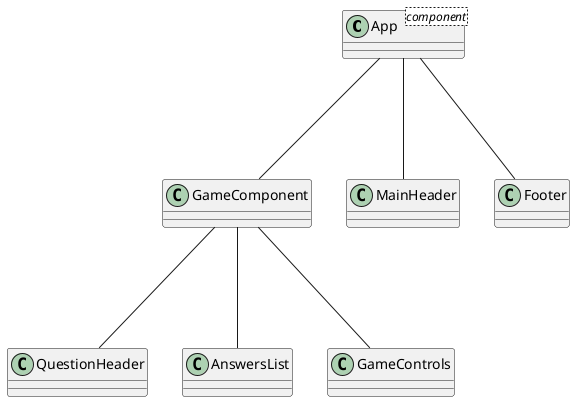 @startuml

  App --- GameComponent
  App --- MainHeader
  App --- Footer

  GameComponent --- QuestionHeader 
  GameComponent --- AnswersList
  GameComponent --- GameControls

  class App <component> {}
  
@enduml